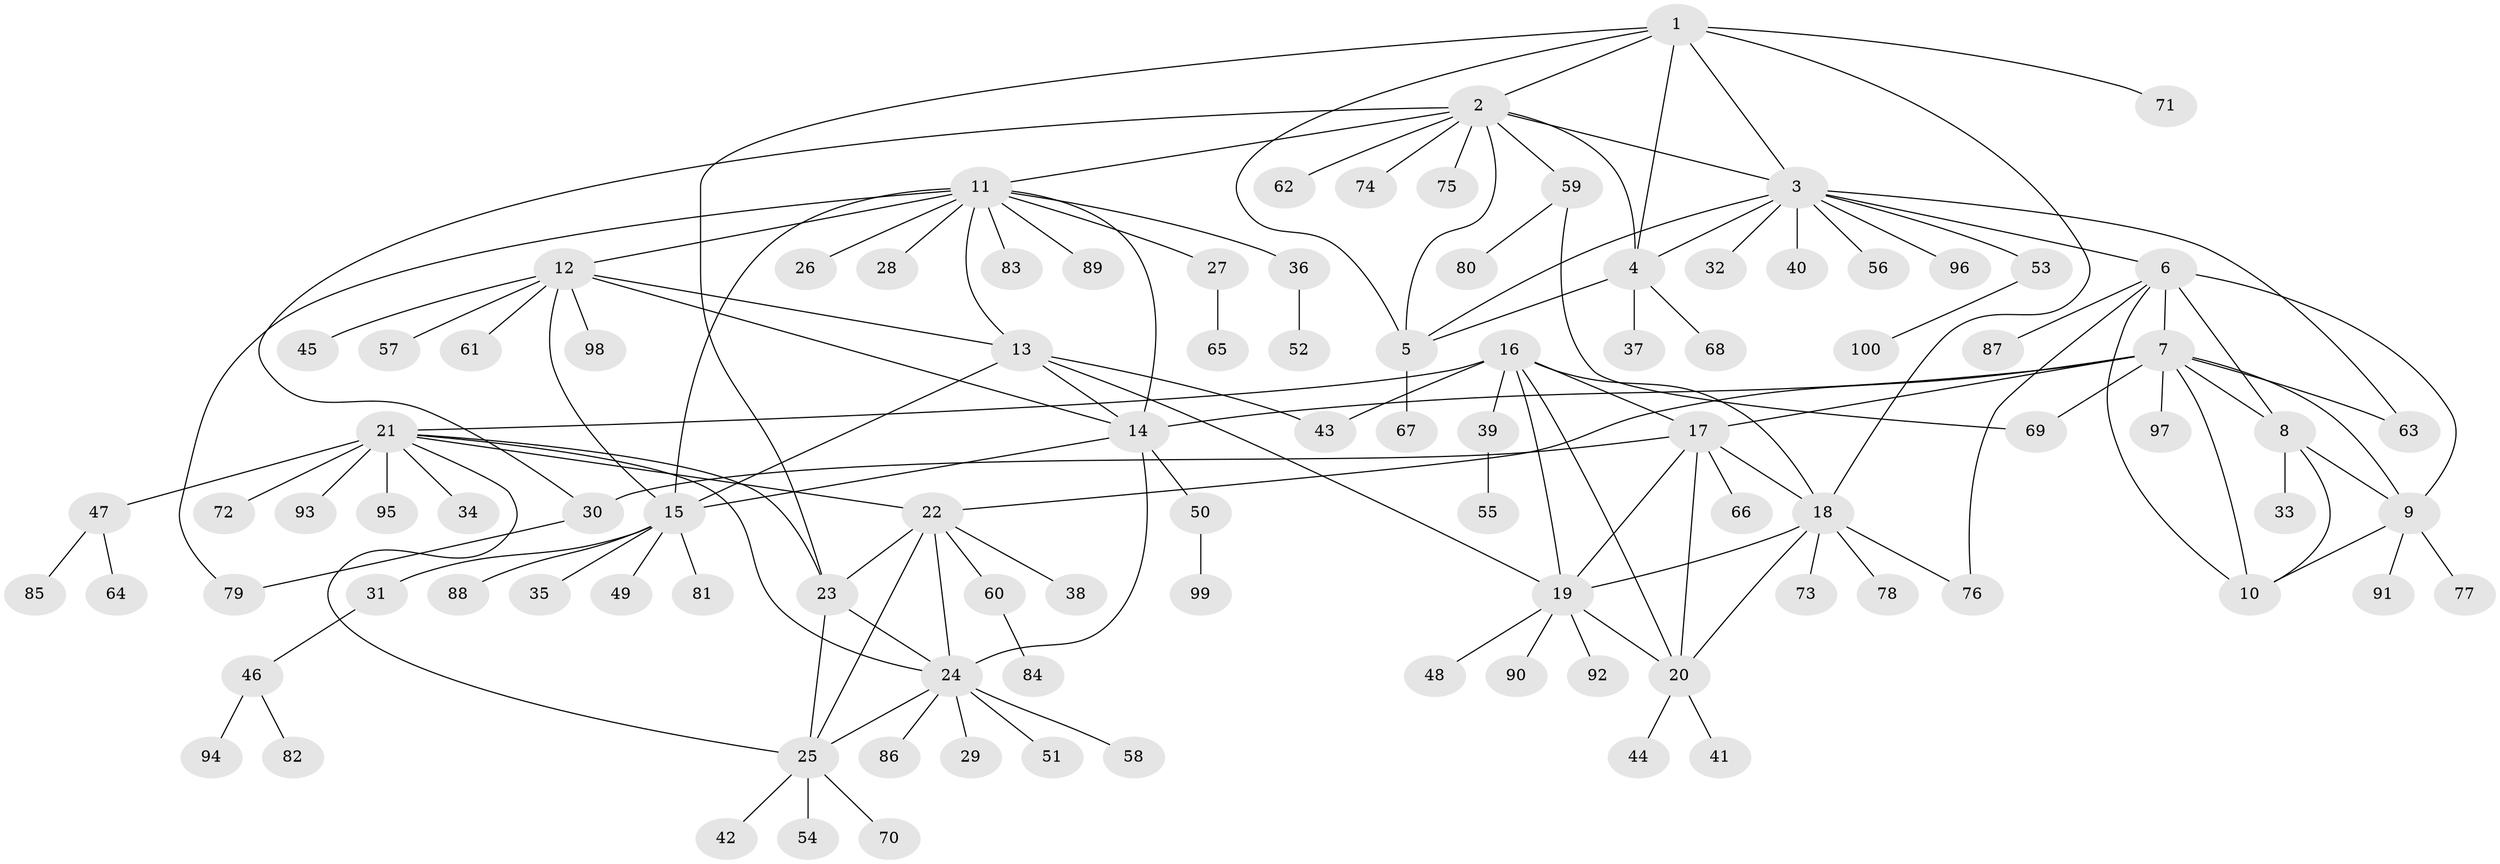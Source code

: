 // coarse degree distribution, {10: 0.014285714285714285, 5: 0.02857142857142857, 11: 0.014285714285714285, 2: 0.05714285714285714, 6: 0.014285714285714285, 9: 0.02857142857142857, 15: 0.014285714285714285, 1: 0.8, 8: 0.014285714285714285, 18: 0.014285714285714285}
// Generated by graph-tools (version 1.1) at 2025/58/03/04/25 21:58:41]
// undirected, 100 vertices, 141 edges
graph export_dot {
graph [start="1"]
  node [color=gray90,style=filled];
  1;
  2;
  3;
  4;
  5;
  6;
  7;
  8;
  9;
  10;
  11;
  12;
  13;
  14;
  15;
  16;
  17;
  18;
  19;
  20;
  21;
  22;
  23;
  24;
  25;
  26;
  27;
  28;
  29;
  30;
  31;
  32;
  33;
  34;
  35;
  36;
  37;
  38;
  39;
  40;
  41;
  42;
  43;
  44;
  45;
  46;
  47;
  48;
  49;
  50;
  51;
  52;
  53;
  54;
  55;
  56;
  57;
  58;
  59;
  60;
  61;
  62;
  63;
  64;
  65;
  66;
  67;
  68;
  69;
  70;
  71;
  72;
  73;
  74;
  75;
  76;
  77;
  78;
  79;
  80;
  81;
  82;
  83;
  84;
  85;
  86;
  87;
  88;
  89;
  90;
  91;
  92;
  93;
  94;
  95;
  96;
  97;
  98;
  99;
  100;
  1 -- 2;
  1 -- 3;
  1 -- 4;
  1 -- 5;
  1 -- 18;
  1 -- 23;
  1 -- 71;
  2 -- 3;
  2 -- 4;
  2 -- 5;
  2 -- 11;
  2 -- 30;
  2 -- 59;
  2 -- 62;
  2 -- 74;
  2 -- 75;
  3 -- 4;
  3 -- 5;
  3 -- 6;
  3 -- 32;
  3 -- 40;
  3 -- 53;
  3 -- 56;
  3 -- 63;
  3 -- 96;
  4 -- 5;
  4 -- 37;
  4 -- 68;
  5 -- 67;
  6 -- 7;
  6 -- 8;
  6 -- 9;
  6 -- 10;
  6 -- 76;
  6 -- 87;
  7 -- 8;
  7 -- 9;
  7 -- 10;
  7 -- 14;
  7 -- 17;
  7 -- 22;
  7 -- 63;
  7 -- 69;
  7 -- 97;
  8 -- 9;
  8 -- 10;
  8 -- 33;
  9 -- 10;
  9 -- 77;
  9 -- 91;
  11 -- 12;
  11 -- 13;
  11 -- 14;
  11 -- 15;
  11 -- 26;
  11 -- 27;
  11 -- 28;
  11 -- 36;
  11 -- 79;
  11 -- 83;
  11 -- 89;
  12 -- 13;
  12 -- 14;
  12 -- 15;
  12 -- 45;
  12 -- 57;
  12 -- 61;
  12 -- 98;
  13 -- 14;
  13 -- 15;
  13 -- 19;
  13 -- 43;
  14 -- 15;
  14 -- 24;
  14 -- 50;
  15 -- 31;
  15 -- 35;
  15 -- 49;
  15 -- 81;
  15 -- 88;
  16 -- 17;
  16 -- 18;
  16 -- 19;
  16 -- 20;
  16 -- 21;
  16 -- 39;
  16 -- 43;
  17 -- 18;
  17 -- 19;
  17 -- 20;
  17 -- 30;
  17 -- 66;
  18 -- 19;
  18 -- 20;
  18 -- 73;
  18 -- 76;
  18 -- 78;
  19 -- 20;
  19 -- 48;
  19 -- 90;
  19 -- 92;
  20 -- 41;
  20 -- 44;
  21 -- 22;
  21 -- 23;
  21 -- 24;
  21 -- 25;
  21 -- 34;
  21 -- 47;
  21 -- 72;
  21 -- 93;
  21 -- 95;
  22 -- 23;
  22 -- 24;
  22 -- 25;
  22 -- 38;
  22 -- 60;
  23 -- 24;
  23 -- 25;
  24 -- 25;
  24 -- 29;
  24 -- 51;
  24 -- 58;
  24 -- 86;
  25 -- 42;
  25 -- 54;
  25 -- 70;
  27 -- 65;
  30 -- 79;
  31 -- 46;
  36 -- 52;
  39 -- 55;
  46 -- 82;
  46 -- 94;
  47 -- 64;
  47 -- 85;
  50 -- 99;
  53 -- 100;
  59 -- 69;
  59 -- 80;
  60 -- 84;
}
